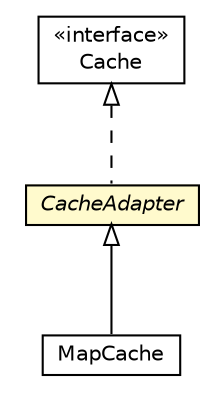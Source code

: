 #!/usr/local/bin/dot
#
# Class diagram 
# Generated by UMLGraph version R5_6-24-gf6e263 (http://www.umlgraph.org/)
#

digraph G {
	edge [fontname="Helvetica",fontsize=10,labelfontname="Helvetica",labelfontsize=10];
	node [fontname="Helvetica",fontsize=10,shape=plaintext];
	nodesep=0.25;
	ranksep=0.5;
	// io.werval.api.cache.Cache
	c7331 [label=<<table title="io.werval.api.cache.Cache" border="0" cellborder="1" cellspacing="0" cellpadding="2" port="p" href="../../api/cache/Cache.html">
		<tr><td><table border="0" cellspacing="0" cellpadding="1">
<tr><td align="center" balign="center"> &#171;interface&#187; </td></tr>
<tr><td align="center" balign="center"> Cache </td></tr>
		</table></td></tr>
		</table>>, URL="../../api/cache/Cache.html", fontname="Helvetica", fontcolor="black", fontsize=10.0];
	// io.werval.spi.cache.CacheAdapter
	c7479 [label=<<table title="io.werval.spi.cache.CacheAdapter" border="0" cellborder="1" cellspacing="0" cellpadding="2" port="p" bgcolor="lemonChiffon" href="./CacheAdapter.html">
		<tr><td><table border="0" cellspacing="0" cellpadding="1">
<tr><td align="center" balign="center"><font face="Helvetica-Oblique"> CacheAdapter </font></td></tr>
		</table></td></tr>
		</table>>, URL="./CacheAdapter.html", fontname="Helvetica", fontcolor="black", fontsize=10.0];
	// io.werval.spi.cache.MapCache
	c7482 [label=<<table title="io.werval.spi.cache.MapCache" border="0" cellborder="1" cellspacing="0" cellpadding="2" port="p" href="./MapCache.html">
		<tr><td><table border="0" cellspacing="0" cellpadding="1">
<tr><td align="center" balign="center"> MapCache </td></tr>
		</table></td></tr>
		</table>>, URL="./MapCache.html", fontname="Helvetica", fontcolor="black", fontsize=10.0];
	//io.werval.spi.cache.CacheAdapter implements io.werval.api.cache.Cache
	c7331:p -> c7479:p [dir=back,arrowtail=empty,style=dashed];
	//io.werval.spi.cache.MapCache extends io.werval.spi.cache.CacheAdapter
	c7479:p -> c7482:p [dir=back,arrowtail=empty];
}

